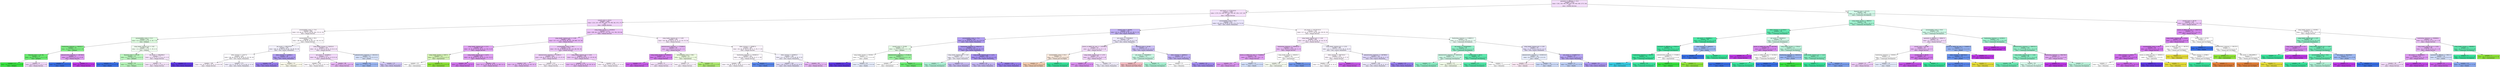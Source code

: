 digraph Tree {
node [shape=box, style="filled", color="black"] ;
0 [label="payments_to_affiliates <= 25.5\nsamples = 4374\nvalue = [181, 326, 295, 233, 419, 230, 444, 638, 1273, 244\n91]\nclass = Human Services", fillcolor="#bd39e52b"] ;
1 [label="net_assets <= 17701152.0\nsamples = 3968\nvalue = [176, 313, 290, 227, 232, 229, 387, 634, 1147, 243\n90]\nclass = Human Services", fillcolor="#bd39e527"] ;
0 -> 1 [labeldistance=2.5, labelangle=45, headlabel="True"] ;
2 [label="overall_score <= 83.51\nsamples = 3044\nvalue = [151, 247, 235, 207, 149, 176, 306, 361, 973, 170\n69]\nclass = Human Services", fillcolor="#bd39e53a"] ;
1 -> 2 ;
3 [label="accountability_score <= 72.0\nsamples = 866\nvalue = [52, 66, 61, 114, 32, 49, 99, 148, 179, 41, 25]\nclass = Human Services", fillcolor="#bd39e50b"] ;
2 -> 3 ;
4 [label="accountability_score <= 51.5\nsamples = 156\nvalue = [3, 6, 16, 55, 2, 4, 15, 11, 34, 7, 3]\nclass = Religion", fillcolor="#39e5412c"] ;
3 -> 4 ;
5 [label="fundraising_expenses <= 564355.5\nsamples = 26\nvalue = [0, 0, 0, 18, 0, 1, 2, 0, 4, 1, 0]\nclass = Religion", fillcolor="#39e541a2"] ;
4 -> 5 ;
6 [label="financial_score <= 91.765\nsamples = 23\nvalue = [0, 0, 0, 18, 0, 1, 1, 0, 2, 1, 0]\nclass = Religion", fillcolor="#39e541c2"] ;
5 -> 6 ;
7 [label="samples = 17\nvalue = [0, 0, 0, 17, 0, 0, 0, 0, 0, 0, 0]\nclass = Religion", fillcolor="#39e541ff"] ;
6 -> 7 ;
8 [label="samples = 6\nvalue = [0, 0, 0, 1, 0, 1, 1, 0, 2, 1, 0]\nclass = Human Services", fillcolor="#bd39e533"] ;
6 -> 8 ;
9 [label="administrative_expenses <= 185749.0\nsamples = 3\nvalue = [0, 0, 0, 0, 0, 0, 1, 0, 2, 0, 0]\nclass = Human Services", fillcolor="#bd39e57f"] ;
5 -> 9 ;
10 [label="samples = 1\nvalue = [0, 0, 0, 0, 0, 0, 1, 0, 0, 0, 0]\nclass = Health", fillcolor="#396fe5ff"] ;
9 -> 10 ;
11 [label="samples = 2\nvalue = [0, 0, 0, 0, 0, 0, 0, 0, 2, 0, 0]\nclass = Human Services", fillcolor="#bd39e5ff"] ;
9 -> 11 ;
12 [label="comp_leader_expense_pct <= 3.62\nsamples = 130\nvalue = [3, 6, 16, 37, 2, 3, 13, 11, 30, 6, 3]\nclass = Religion", fillcolor="#39e54112"] ;
4 -> 12 ;
13 [label="financial_score <= 23.165\nsamples = 53\nvalue = [1, 2, 5, 24, 0, 1, 4, 2, 9, 4, 1]\nclass = Religion", fillcolor="#39e54157"] ;
12 -> 13 ;
14 [label="samples = 3\nvalue = [0, 0, 0, 0, 0, 0, 3, 0, 0, 0, 0]\nclass = Health", fillcolor="#396fe5ff"] ;
13 -> 14 ;
15 [label="samples = 50\nvalue = [1, 2, 5, 24, 0, 1, 1, 2, 9, 4, 1]\nclass = Religion", fillcolor="#39e5415d"] ;
13 -> 15 ;
16 [label="net_assets <= 8931664.0\nsamples = 77\nvalue = [2, 4, 11, 13, 2, 2, 9, 9, 21, 2, 2]\nclass = Human Services", fillcolor="#bd39e520"] ;
12 -> 16 ;
17 [label="samples = 74\nvalue = [2, 4, 11, 13, 2, 2, 9, 6, 21, 2, 2]\nclass = Human Services", fillcolor="#bd39e521"] ;
16 -> 17 ;
18 [label="samples = 3\nvalue = [0, 0, 0, 0, 0, 0, 0, 3, 0, 0, 0]\nclass = Arts, Culture, Humanities", fillcolor="#6139e5ff"] ;
16 -> 18 ;
19 [label="accountability_score <= 92.5\nsamples = 710\nvalue = [49, 60, 45, 59, 30, 45, 84, 137, 145, 34, 22]\nclass = Human Services", fillcolor="#bd39e504"] ;
3 -> 19 ;
20 [label="net_assets <= 9052270.0\nsamples = 507\nvalue = [40, 45, 30, 46, 16, 30, 49, 118, 89, 28, 16]\nclass = Arts, Culture, Humanities", fillcolor="#6139e512"] ;
19 -> 20 ;
21 [label="other_revenue <= 15527.0\nsamples = 458\nvalue = [40, 40, 30, 42, 16, 28, 44, 91, 85, 28, 14]\nclass = Arts, Culture, Humanities", fillcolor="#6139e504"] ;
20 -> 21 ;
22 [label="samples = 186\nvalue = [25, 19, 17, 20, 4, 13, 21, 22, 33, 6, 6]\nclass = Human Services", fillcolor="#bd39e50d"] ;
21 -> 22 ;
23 [label="samples = 272\nvalue = [15, 21, 13, 22, 12, 15, 23, 69, 52, 22, 8]\nclass = Arts, Culture, Humanities", fillcolor="#6139e514"] ;
21 -> 23 ;
24 [label="other_revenue <= 516982.5\nsamples = 49\nvalue = [0, 5, 0, 4, 0, 2, 5, 27, 4, 0, 2]\nclass = Arts, Culture, Humanities", fillcolor="#6139e57f"] ;
20 -> 24 ;
25 [label="samples = 34\nvalue = [0, 0, 0, 2, 0, 1, 3, 23, 3, 0, 2]\nclass = Arts, Culture, Humanities", fillcolor="#6139e5a5"] ;
24 -> 25 ;
26 [label="samples = 15\nvalue = [0, 5, 0, 2, 0, 1, 2, 4, 1, 0, 0]\nclass = Education", fillcolor="#e5dc3917"] ;
24 -> 26 ;
27 [label="comp_leader_income <= 216225.0\nsamples = 203\nvalue = [9, 15, 15, 13, 14, 15, 35, 19, 56, 6, 6]\nclass = Human Services", fillcolor="#bd39e520"] ;
19 -> 27 ;
28 [label="net_assets <= 2479305.5\nsamples = 172\nvalue = [6, 13, 12, 13, 14, 14, 24, 13, 53, 6, 4]\nclass = Human Services", fillcolor="#bd39e532"] ;
27 -> 28 ;
29 [label="samples = 104\nvalue = [2, 5, 10, 7, 12, 9, 21, 8, 23, 3, 4]\nclass = Human Services", fillcolor="#bd39e506"] ;
28 -> 29 ;
30 [label="samples = 68\nvalue = [4, 8, 2, 6, 2, 5, 3, 5, 30, 3, 0]\nclass = Human Services", fillcolor="#bd39e55d"] ;
28 -> 30 ;
31 [label="administrative_expenses <= 1261101.5\nsamples = 31\nvalue = [3, 2, 3, 0, 0, 1, 11, 6, 3, 0, 2]\nclass = Health", fillcolor="#396fe533"] ;
27 -> 31 ;
32 [label="samples = 18\nvalue = [1, 1, 1, 0, 0, 1, 10, 1, 2, 0, 1]\nclass = Health", fillcolor="#396fe580"] ;
31 -> 32 ;
33 [label="samples = 13\nvalue = [2, 1, 2, 0, 0, 0, 1, 5, 1, 0, 1]\nclass = Arts, Culture, Humanities", fillcolor="#6139e546"] ;
31 -> 33 ;
34 [label="comp_leader_income <= 161959.0\nsamples = 2178\nvalue = [99, 181, 174, 93, 117, 127, 207, 213, 794, 129, 44]\nclass = Human Services", fillcolor="#bd39e54b"] ;
2 -> 34 ;
35 [label="comp_leader_expense_pct <= 2.185\nsamples = 1624\nvalue = [57, 113, 121, 75, 92, 96, 132, 139, 669, 110, 20]\nclass = Human Services", fillcolor="#bd39e55b"] ;
34 -> 35 ;
36 [label="comp_leader_expense_pct <= 0.13\nsamples = 427\nvalue = [6, 28, 43, 27, 23, 16, 25, 15, 224, 14, 6]\nclass = Human Services", fillcolor="#bd39e578"] ;
35 -> 36 ;
37 [label="comp_leader_income <= 8187.5\nsamples = 14\nvalue = [0, 0, 7, 2, 1, 0, 0, 0, 3, 0, 1]\nclass = International", fillcolor="#8fe5395d"] ;
36 -> 37 ;
38 [label="samples = 10\nvalue = [0, 0, 3, 2, 1, 0, 0, 0, 3, 0, 1]\nclass = International", fillcolor="#8fe53900"] ;
37 -> 38 ;
39 [label="samples = 4\nvalue = [0, 0, 4, 0, 0, 0, 0, 0, 0, 0, 0]\nclass = International", fillcolor="#8fe539ff"] ;
37 -> 39 ;
40 [label="comp_leader_expense_pct <= 0.675\nsamples = 413\nvalue = [6, 28, 36, 25, 22, 16, 25, 15, 221, 14, 5]\nclass = Human Services", fillcolor="#bd39e57d"] ;
36 -> 40 ;
41 [label="samples = 84\nvalue = [0, 1, 8, 9, 2, 0, 1, 1, 61, 0, 1]\nclass = Human Services", fillcolor="#bd39e5b1"] ;
40 -> 41 ;
42 [label="samples = 329\nvalue = [6, 27, 28, 16, 20, 16, 24, 14, 160, 14, 4]\nclass = Human Services", fillcolor="#bd39e570"] ;
40 -> 42 ;
43 [label="accountability_score <= 89.5\nsamples = 1197\nvalue = [51, 85, 78, 48, 69, 80, 107, 124, 445, 96, 14]\nclass = Human Services", fillcolor="#bd39e54c"] ;
35 -> 43 ;
44 [label="administrative_expenses <= 212951.5\nsamples = 459\nvalue = [26, 38, 15, 16, 21, 20, 24, 87, 175, 31, 6]\nclass = Human Services", fillcolor="#bd39e53c"] ;
43 -> 44 ;
45 [label="samples = 247\nvalue = [18, 18, 7, 12, 16, 10, 20, 23, 103, 18, 2]\nclass = Human Services", fillcolor="#bd39e55b"] ;
44 -> 45 ;
46 [label="samples = 212\nvalue = [8, 20, 8, 4, 5, 10, 4, 64, 72, 13, 4]\nclass = Human Services", fillcolor="#bd39e50e"] ;
44 -> 46 ;
47 [label="comp_leader_expense_pct <= 6.05\nsamples = 738\nvalue = [25, 47, 63, 32, 48, 60, 83, 37, 270, 65, 8]\nclass = Human Services", fillcolor="#bd39e549"] ;
43 -> 47 ;
48 [label="samples = 579\nvalue = [16, 37, 50, 27, 40, 41, 53, 28, 233, 50, 4]\nclass = Human Services", fillcolor="#bd39e557"] ;
47 -> 48 ;
49 [label="samples = 159\nvalue = [9, 10, 13, 5, 8, 19, 30, 9, 37, 15, 4]\nclass = Human Services", fillcolor="#bd39e50e"] ;
47 -> 49 ;
50 [label="comp_leader_expense_pct <= 1.455\nsamples = 554\nvalue = [42, 68, 53, 18, 25, 31, 75, 74, 125, 19, 24]\nclass = Human Services", fillcolor="#bd39e51b"] ;
34 -> 50 ;
51 [label="administrative_expenses <= 1732900.0\nsamples = 69\nvalue = [1, 4, 12, 4, 3, 3, 3, 3, 32, 2, 2]\nclass = Human Services", fillcolor="#bd39e559"] ;
50 -> 51 ;
52 [label="comp_leader_income <= 224918.5\nsamples = 36\nvalue = [0, 1, 1, 0, 1, 3, 1, 1, 25, 1, 2]\nclass = Human Services", fillcolor="#bd39e5aa"] ;
51 -> 52 ;
53 [label="samples = 27\nvalue = [0, 1, 0, 0, 1, 1, 1, 1, 22, 0, 0]\nclass = Human Services", fillcolor="#bd39e5ce"] ;
52 -> 53 ;
54 [label="samples = 9\nvalue = [0, 0, 1, 0, 0, 2, 0, 0, 3, 1, 2]\nclass = Human Services", fillcolor="#bd39e524"] ;
52 -> 54 ;
55 [label="accountability_score <= 98.5\nsamples = 33\nvalue = [1, 3, 11, 4, 2, 0, 2, 2, 7, 1, 0]\nclass = International", fillcolor="#8fe53927"] ;
51 -> 55 ;
56 [label="samples = 21\nvalue = [1, 3, 2, 4, 1, 0, 2, 2, 5, 1, 0]\nclass = Human Services", fillcolor="#bd39e50f"] ;
55 -> 56 ;
57 [label="samples = 12\nvalue = [0, 0, 9, 0, 1, 0, 0, 0, 2, 0, 0]\nclass = International", fillcolor="#8fe539b2"] ;
55 -> 57 ;
58 [label="other_revenue <= 183997.0\nsamples = 485\nvalue = [41, 64, 41, 14, 22, 28, 72, 71, 93, 17, 22]\nclass = Human Services", fillcolor="#bd39e50d"] ;
50 -> 58 ;
59 [label="fundraising_expenses <= 1824822.0\nsamples = 305\nvalue = [30, 49, 31, 8, 15, 20, 49, 25, 57, 5, 16]\nclass = Human Services", fillcolor="#bd39e508"] ;
58 -> 59 ;
60 [label="samples = 298\nvalue = [30, 49, 31, 8, 15, 19, 43, 25, 57, 5, 16]\nclass = Human Services", fillcolor="#bd39e508"] ;
59 -> 60 ;
61 [label="samples = 7\nvalue = [0, 0, 0, 0, 0, 1, 6, 0, 0, 0, 0]\nclass = Health", fillcolor="#396fe5d4"] ;
59 -> 61 ;
62 [label="other_revenue <= 870932.0\nsamples = 180\nvalue = [11, 15, 10, 6, 7, 8, 23, 46, 36, 12, 6]\nclass = Arts, Culture, Humanities", fillcolor="#6139e512"] ;
58 -> 62 ;
63 [label="samples = 144\nvalue = [10, 13, 8, 5, 7, 6, 20, 40, 19, 10, 6]\nclass = Arts, Culture, Humanities", fillcolor="#6139e529"] ;
62 -> 63 ;
64 [label="samples = 36\nvalue = [1, 2, 2, 1, 0, 2, 3, 6, 17, 2, 0]\nclass = Human Services", fillcolor="#bd39e55e"] ;
62 -> 64 ;
65 [label="accountability_score <= 92.5\nsamples = 924\nvalue = [25, 66, 55, 20, 83, 53, 81, 273, 174, 73, 21]\nclass = Arts, Culture, Humanities", fillcolor="#6139e522"] ;
1 -> 65 ;
66 [label="overall_score <= 89.985\nsamples = 359\nvalue = [8, 31, 13, 9, 26, 19, 16, 167, 48, 11, 11]\nclass = Arts, Culture, Humanities", fillcolor="#6139e562"] ;
65 -> 66 ;
67 [label="accountability_score <= 75.5\nsamples = 243\nvalue = [2, 23, 10, 8, 16, 9, 11, 132, 23, 6, 3]\nclass = Arts, Culture, Humanities", fillcolor="#6139e57e"] ;
66 -> 67 ;
68 [label="overall_score <= 78.305\nsamples = 19\nvalue = [1, 3, 3, 5, 0, 0, 3, 3, 0, 1, 0]\nclass = Religion", fillcolor="#39e54120"] ;
67 -> 68 ;
69 [label="comp_leader_income <= 93160.0\nsamples = 12\nvalue = [1, 2, 2, 1, 0, 0, 3, 3, 0, 0, 0]\nclass = Health", fillcolor="#396fe500"] ;
68 -> 69 ;
70 [label="samples = 2\nvalue = [0, 0, 0, 0, 0, 0, 0, 2, 0, 0, 0]\nclass = Arts, Culture, Humanities", fillcolor="#6139e5ff"] ;
69 -> 70 ;
71 [label="samples = 10\nvalue = [1, 2, 2, 1, 0, 0, 3, 1, 0, 0, 0]\nclass = Health", fillcolor="#396fe520"] ;
69 -> 71 ;
72 [label="administrative_expenses <= 371361.0\nsamples = 7\nvalue = [0, 1, 1, 4, 0, 0, 0, 0, 0, 1, 0]\nclass = Religion", fillcolor="#39e5417f"] ;
68 -> 72 ;
73 [label="samples = 2\nvalue = [0, 0, 1, 0, 0, 0, 0, 0, 0, 1, 0]\nclass = International", fillcolor="#8fe53900"] ;
72 -> 73 ;
74 [label="samples = 5\nvalue = [0, 1, 0, 4, 0, 0, 0, 0, 0, 0, 0]\nclass = Religion", fillcolor="#39e541bf"] ;
72 -> 74 ;
75 [label="fundraising_expenses <= 166415.0\nsamples = 224\nvalue = [1, 20, 7, 3, 16, 9, 8, 129, 23, 5, 3]\nclass = Arts, Culture, Humanities", fillcolor="#6139e586"] ;
67 -> 75 ;
76 [label="comp_leader_expense_pct <= 3.54\nsamples = 19\nvalue = [0, 2, 0, 0, 5, 4, 0, 6, 2, 0, 0]\nclass = Arts, Culture, Humanities", fillcolor="#6139e512"] ;
75 -> 76 ;
77 [label="samples = 7\nvalue = [0, 0, 0, 0, 4, 1, 0, 0, 2, 0, 0]\nclass = Community Development", fillcolor="#39e59d66"] ;
76 -> 77 ;
78 [label="samples = 12\nvalue = [0, 2, 0, 0, 1, 3, 0, 6, 0, 0, 0]\nclass = Arts, Culture, Humanities", fillcolor="#6139e555"] ;
76 -> 78 ;
79 [label="comp_leader_expense_pct <= 1.475\nsamples = 205\nvalue = [1, 18, 7, 3, 11, 5, 8, 123, 21, 5, 3]\nclass = Arts, Culture, Humanities", fillcolor="#6139e58d"] ;
75 -> 79 ;
80 [label="samples = 62\nvalue = [0, 6, 3, 3, 6, 0, 4, 28, 10, 1, 1]\nclass = Arts, Culture, Humanities", fillcolor="#6139e558"] ;
79 -> 80 ;
81 [label="samples = 143\nvalue = [1, 12, 4, 0, 5, 5, 4, 95, 11, 4, 2]\nclass = Arts, Culture, Humanities", fillcolor="#6139e5a2"] ;
79 -> 81 ;
82 [label="net_assets <= 37432464.0\nsamples = 116\nvalue = [6, 8, 3, 1, 10, 10, 5, 35, 25, 5, 8]\nclass = Arts, Culture, Humanities", fillcolor="#6139e51c"] ;
66 -> 82 ;
83 [label="excess_or_deficit_for_year <= -1187995.0\nsamples = 61\nvalue = [5, 3, 1, 0, 4, 4, 3, 13, 22, 2, 4]\nclass = Human Services", fillcolor="#bd39e530"] ;
82 -> 83 ;
84 [label="accountability_score <= 91.0\nsamples = 8\nvalue = [3, 1, 1, 0, 2, 0, 1, 0, 0, 0, 0]\nclass = Human and Civil Rights", fillcolor="#e581392a"] ;
83 -> 84 ;
85 [label="samples = 6\nvalue = [3, 1, 1, 0, 0, 0, 1, 0, 0, 0, 0]\nclass = Human and Civil Rights", fillcolor="#e5813966"] ;
84 -> 85 ;
86 [label="samples = 2\nvalue = [0, 0, 0, 0, 2, 0, 0, 0, 0, 0, 0]\nclass = Community Development", fillcolor="#39e59dff"] ;
84 -> 86 ;
87 [label="comp_leader_expense_pct <= 1.375\nsamples = 53\nvalue = [2, 2, 0, 0, 2, 4, 2, 13, 22, 2, 4]\nclass = Human Services", fillcolor="#bd39e539"] ;
83 -> 87 ;
88 [label="samples = 18\nvalue = [1, 1, 0, 0, 2, 0, 1, 0, 11, 0, 2]\nclass = Human Services", fillcolor="#bd39e58f"] ;
87 -> 88 ;
89 [label="samples = 35\nvalue = [1, 1, 0, 0, 0, 4, 1, 13, 11, 2, 2]\nclass = Arts, Culture, Humanities", fillcolor="#6139e515"] ;
87 -> 89 ;
90 [label="financial_score <= 91.94\nsamples = 55\nvalue = [1, 5, 2, 1, 6, 6, 2, 22, 3, 3, 4]\nclass = Arts, Culture, Humanities", fillcolor="#6139e553"] ;
82 -> 90 ;
91 [label="net_assets <= 78284800.0\nsamples = 13\nvalue = [0, 0, 0, 0, 5, 1, 0, 2, 1, 2, 2]\nclass = Community Development", fillcolor="#39e59d46"] ;
90 -> 91 ;
92 [label="samples = 4\nvalue = [0, 0, 0, 0, 0, 0, 0, 1, 1, 0, 2]\nclass = Research and Public Policy", fillcolor="#e5395055"] ;
91 -> 92 ;
93 [label="samples = 9\nvalue = [0, 0, 0, 0, 5, 1, 0, 1, 0, 2, 0]\nclass = Community Development", fillcolor="#39e59d6d"] ;
91 -> 93 ;
94 [label="other_revenue <= 586804.0\nsamples = 42\nvalue = [1, 5, 2, 1, 1, 5, 2, 20, 2, 1, 2]\nclass = Arts, Culture, Humanities", fillcolor="#6139e567"] ;
90 -> 94 ;
95 [label="samples = 11\nvalue = [0, 2, 1, 0, 1, 2, 2, 1, 0, 0, 2]\nclass = Education", fillcolor="#e5dc3900"] ;
94 -> 95 ;
96 [label="samples = 31\nvalue = [1, 3, 1, 1, 0, 3, 0, 19, 2, 1, 0]\nclass = Arts, Culture, Humanities", fillcolor="#6139e592"] ;
94 -> 96 ;
97 [label="net_assets <= 101787152.0\nsamples = 565\nvalue = [17, 35, 42, 11, 57, 34, 65, 106, 126, 62, 10]\nclass = Human Services", fillcolor="#bd39e50b"] ;
65 -> 97 ;
98 [label="comp_leader_expense_pct <= 1.145\nsamples = 434\nvalue = [16, 29, 31, 11, 18, 25, 49, 78, 114, 55, 8]\nclass = Human Services", fillcolor="#bd39e51a"] ;
97 -> 98 ;
99 [label="fundraising_expenses <= 3363013.0\nsamples = 150\nvalue = [4, 8, 18, 8, 6, 4, 18, 9, 62, 11, 2]\nclass = Human Services", fillcolor="#bd39e555"] ;
98 -> 99 ;
100 [label="excess_or_deficit_for_year <= 7144696.5\nsamples = 106\nvalue = [2, 4, 9, 3, 6, 1, 9, 7, 56, 7, 2]\nclass = Human Services", fillcolor="#bd39e57c"] ;
99 -> 100 ;
101 [label="samples = 95\nvalue = [2, 2, 9, 2, 5, 0, 5, 7, 54, 7, 2]\nclass = Human Services", fillcolor="#bd39e585"] ;
100 -> 101 ;
102 [label="samples = 11\nvalue = [0, 2, 0, 1, 1, 1, 4, 0, 2, 0, 0]\nclass = Health", fillcolor="#396fe539"] ;
100 -> 102 ;
103 [label="comp_leader_income <= 464435.5\nsamples = 44\nvalue = [2, 4, 9, 5, 0, 3, 9, 2, 6, 4, 0]\nclass = International", fillcolor="#8fe53900"] ;
99 -> 103 ;
104 [label="samples = 36\nvalue = [2, 3, 8, 5, 0, 3, 3, 2, 6, 4, 0]\nclass = International", fillcolor="#8fe53911"] ;
103 -> 104 ;
105 [label="samples = 8\nvalue = [0, 1, 1, 0, 0, 0, 6, 0, 0, 0, 0]\nclass = Health", fillcolor="#396fe5b6"] ;
103 -> 105 ;
106 [label="comp_leader_expense_pct <= 2.225\nsamples = 284\nvalue = [12, 21, 13, 3, 12, 21, 31, 69, 52, 44, 6]\nclass = Arts, Culture, Humanities", fillcolor="#6139e513"] ;
98 -> 106 ;
107 [label="other_revenue <= 3947242.0\nsamples = 123\nvalue = [5, 5, 7, 2, 8, 6, 9, 20, 31, 27, 3]\nclass = Human Services", fillcolor="#bd39e50b"] ;
106 -> 107 ;
108 [label="samples = 116\nvalue = [5, 5, 7, 2, 8, 6, 9, 20, 25, 26, 3]\nclass = Animals", fillcolor="#e539ae03"] ;
107 -> 108 ;
109 [label="samples = 7\nvalue = [0, 0, 0, 0, 0, 0, 0, 0, 6, 1, 0]\nclass = Human Services", fillcolor="#bd39e5d4"] ;
107 -> 109 ;
110 [label="administrative_expenses <= 1467960.0\nsamples = 161\nvalue = [7, 16, 6, 1, 4, 15, 22, 49, 21, 17, 3]\nclass = Arts, Culture, Humanities", fillcolor="#6139e532"] ;
106 -> 110 ;
111 [label="samples = 139\nvalue = [7, 16, 4, 1, 4, 14, 20, 34, 21, 16, 2]\nclass = Arts, Culture, Humanities", fillcolor="#6139e51c"] ;
110 -> 111 ;
112 [label="samples = 22\nvalue = [0, 0, 2, 0, 0, 1, 2, 15, 0, 1, 1]\nclass = Arts, Culture, Humanities", fillcolor="#6139e5a6"] ;
110 -> 112 ;
113 [label="fundraising_expenses <= 2148622.5\nsamples = 131\nvalue = [1, 6, 11, 0, 39, 9, 16, 28, 12, 7, 2]\nclass = Community Development", fillcolor="#39e59d1b"] ;
97 -> 113 ;
114 [label="net_assets <= 232443328.0\nsamples = 58\nvalue = [0, 2, 4, 0, 35, 3, 2, 5, 5, 1, 1]\nclass = Community Development", fillcolor="#39e59d90"] ;
113 -> 114 ;
115 [label="administrative_expenses <= 2563316.0\nsamples = 29\nvalue = [0, 1, 4, 0, 11, 2, 2, 5, 3, 1, 0]\nclass = Community Development", fillcolor="#39e59d40"] ;
114 -> 115 ;
116 [label="samples = 17\nvalue = [0, 1, 0, 0, 11, 0, 2, 3, 0, 0, 0]\nclass = Community Development", fillcolor="#39e59d92"] ;
115 -> 116 ;
117 [label="samples = 12\nvalue = [0, 0, 4, 0, 0, 2, 0, 2, 3, 1, 0]\nclass = International", fillcolor="#8fe5391c"] ;
115 -> 117 ;
118 [label="overall_score <= 98.21\nsamples = 29\nvalue = [0, 1, 0, 0, 24, 1, 0, 0, 2, 0, 1]\nclass = Community Development", fillcolor="#39e59dd0"] ;
114 -> 118 ;
119 [label="samples = 27\nvalue = [0, 0, 0, 0, 24, 0, 0, 0, 2, 0, 1]\nclass = Community Development", fillcolor="#39e59de0"] ;
118 -> 119 ;
120 [label="samples = 2\nvalue = [0, 1, 0, 0, 0, 1, 0, 0, 0, 0, 0]\nclass = Education", fillcolor="#e5dc3900"] ;
118 -> 120 ;
121 [label="comp_leader_expense_pct <= 0.39\nsamples = 73\nvalue = [1, 4, 7, 0, 4, 6, 14, 23, 7, 6, 1]\nclass = Arts, Culture, Humanities", fillcolor="#6139e527"] ;
113 -> 121 ;
122 [label="administrative_expenses <= 15328214.0\nsamples = 38\nvalue = [0, 0, 6, 0, 1, 4, 10, 5, 6, 6, 0]\nclass = Health", fillcolor="#396fe520"] ;
121 -> 122 ;
123 [label="samples = 13\nvalue = [0, 0, 3, 0, 0, 3, 0, 0, 3, 4, 0]\nclass = Animals", fillcolor="#e539ae1a"] ;
122 -> 123 ;
124 [label="samples = 25\nvalue = [0, 0, 3, 0, 1, 1, 10, 5, 3, 2, 0]\nclass = Health", fillcolor="#396fe540"] ;
122 -> 124 ;
125 [label="net_assets <= 131696272.0\nsamples = 35\nvalue = [1, 4, 1, 0, 3, 2, 4, 18, 1, 0, 1]\nclass = Arts, Culture, Humanities", fillcolor="#6139e573"] ;
121 -> 125 ;
126 [label="samples = 4\nvalue = [0, 0, 0, 0, 1, 0, 2, 0, 1, 0, 0]\nclass = Health", fillcolor="#396fe555"] ;
125 -> 126 ;
127 [label="samples = 31\nvalue = [1, 4, 1, 0, 2, 2, 2, 18, 0, 0, 1]\nclass = Arts, Culture, Humanities", fillcolor="#6139e584"] ;
125 -> 127 ;
128 [label="financial_score <= 87.575\nsamples = 406\nvalue = [5, 13, 5, 6, 187, 1, 57, 4, 126, 1, 1]\nclass = Community Development", fillcolor="#39e59d38"] ;
0 -> 128 [labeldistance=2.5, labelangle=-45, headlabel="False"] ;
129 [label="comp_leader_income <= 98820.0\nsamples = 248\nvalue = [3, 5, 2, 5, 143, 1, 35, 3, 50, 0, 1]\nclass = Community Development", fillcolor="#39e59d78"] ;
128 -> 129 ;
130 [label="other_revenue <= 211304.0\nsamples = 88\nvalue = [0, 0, 1, 2, 71, 1, 8, 0, 5, 0, 0]\nclass = Community Development", fillcolor="#39e59dc9"] ;
129 -> 130 ;
131 [label="net_assets <= 6448995.5\nsamples = 68\nvalue = [0, 0, 1, 1, 62, 1, 2, 0, 1, 0, 0]\nclass = Community Development", fillcolor="#39e59de8"] ;
130 -> 131 ;
132 [label="payments_to_affiliates <= 276232.5\nsamples = 65\nvalue = [0, 0, 1, 1, 61, 1, 0, 0, 1, 0, 0]\nclass = Community Development", fillcolor="#39e59def"] ;
131 -> 132 ;
133 [label="fundraising_expenses <= 29019.0\nsamples = 63\nvalue = [0, 0, 0, 0, 61, 1, 0, 0, 1, 0, 0]\nclass = Community Development", fillcolor="#39e59df7"] ;
132 -> 133 ;
134 [label="samples = 1\nvalue = [0, 0, 0, 0, 0, 1, 0, 0, 0, 0, 0]\nclass = Environment", fillcolor="#39cee5ff"] ;
133 -> 134 ;
135 [label="samples = 62\nvalue = [0, 0, 0, 0, 61, 0, 0, 0, 1, 0, 0]\nclass = Community Development", fillcolor="#39e59dfb"] ;
133 -> 135 ;
136 [label="administrative_expenses <= 574368.5\nsamples = 2\nvalue = [0, 0, 1, 1, 0, 0, 0, 0, 0, 0, 0]\nclass = International", fillcolor="#8fe53900"] ;
132 -> 136 ;
137 [label="samples = 1\nvalue = [0, 0, 0, 1, 0, 0, 0, 0, 0, 0, 0]\nclass = Religion", fillcolor="#39e541ff"] ;
136 -> 137 ;
138 [label="samples = 1\nvalue = [0, 0, 1, 0, 0, 0, 0, 0, 0, 0, 0]\nclass = International", fillcolor="#8fe539ff"] ;
136 -> 138 ;
139 [label="other_revenue <= 166420.0\nsamples = 3\nvalue = [0, 0, 0, 0, 1, 0, 2, 0, 0, 0, 0]\nclass = Health", fillcolor="#396fe57f"] ;
131 -> 139 ;
140 [label="samples = 2\nvalue = [0, 0, 0, 0, 0, 0, 2, 0, 0, 0, 0]\nclass = Health", fillcolor="#396fe5ff"] ;
139 -> 140 ;
141 [label="samples = 1\nvalue = [0, 0, 0, 0, 1, 0, 0, 0, 0, 0, 0]\nclass = Community Development", fillcolor="#39e59dff"] ;
139 -> 141 ;
142 [label="net_assets <= 3635853.0\nsamples = 20\nvalue = [0, 0, 0, 1, 9, 0, 6, 0, 4, 0, 0]\nclass = Community Development", fillcolor="#39e59d37"] ;
130 -> 142 ;
143 [label="excess_or_deficit_for_year <= 345759.5\nsamples = 6\nvalue = [0, 0, 0, 0, 1, 0, 1, 0, 4, 0, 0]\nclass = Human Services", fillcolor="#bd39e599"] ;
142 -> 143 ;
144 [label="samples = 4\nvalue = [0, 0, 0, 0, 0, 0, 0, 0, 4, 0, 0]\nclass = Human Services", fillcolor="#bd39e5ff"] ;
143 -> 144 ;
145 [label="excess_or_deficit_for_year <= 541384.0\nsamples = 2\nvalue = [0, 0, 0, 0, 1, 0, 1, 0, 0, 0, 0]\nclass = Community Development", fillcolor="#39e59d00"] ;
143 -> 145 ;
146 [label="samples = 1\nvalue = [0, 0, 0, 0, 0, 0, 1, 0, 0, 0, 0]\nclass = Health", fillcolor="#396fe5ff"] ;
145 -> 146 ;
147 [label="samples = 1\nvalue = [0, 0, 0, 0, 1, 0, 0, 0, 0, 0, 0]\nclass = Community Development", fillcolor="#39e59dff"] ;
145 -> 147 ;
148 [label="comp_leader_income <= 57654.0\nsamples = 14\nvalue = [0, 0, 0, 1, 8, 0, 5, 0, 0, 0, 0]\nclass = Community Development", fillcolor="#39e59d55"] ;
142 -> 148 ;
149 [label="fundraising_expenses <= 3383533.5\nsamples = 3\nvalue = [0, 0, 0, 1, 0, 0, 2, 0, 0, 0, 0]\nclass = Health", fillcolor="#396fe57f"] ;
148 -> 149 ;
150 [label="samples = 2\nvalue = [0, 0, 0, 0, 0, 0, 2, 0, 0, 0, 0]\nclass = Health", fillcolor="#396fe5ff"] ;
149 -> 150 ;
151 [label="samples = 1\nvalue = [0, 0, 0, 1, 0, 0, 0, 0, 0, 0, 0]\nclass = Religion", fillcolor="#39e541ff"] ;
149 -> 151 ;
152 [label="comp_leader_expense_pct <= 3.415\nsamples = 11\nvalue = [0, 0, 0, 0, 8, 0, 3, 0, 0, 0, 0]\nclass = Community Development", fillcolor="#39e59d9f"] ;
148 -> 152 ;
153 [label="samples = 7\nvalue = [0, 0, 0, 0, 7, 0, 0, 0, 0, 0, 0]\nclass = Community Development", fillcolor="#39e59dff"] ;
152 -> 153 ;
154 [label="samples = 4\nvalue = [0, 0, 0, 0, 1, 0, 3, 0, 0, 0, 0]\nclass = Health", fillcolor="#396fe5aa"] ;
152 -> 154 ;
155 [label="accountability_score <= 95.0\nsamples = 160\nvalue = [3, 5, 1, 3, 72, 0, 27, 3, 45, 0, 1]\nclass = Community Development", fillcolor="#39e59d3c"] ;
129 -> 155 ;
156 [label="payments_to_affiliates <= 168447.0\nsamples = 53\nvalue = [2, 3, 0, 1, 8, 0, 15, 1, 22, 0, 1]\nclass = Human Services", fillcolor="#bd39e52f"] ;
155 -> 156 ;
157 [label="overall_score <= 82.985\nsamples = 36\nvalue = [2, 2, 0, 0, 8, 0, 4, 1, 18, 0, 1]\nclass = Human Services", fillcolor="#bd39e55b"] ;
156 -> 157 ;
158 [label="fundraising_expenses <= 256560.5\nsamples = 16\nvalue = [2, 2, 0, 0, 4, 0, 4, 0, 3, 0, 1]\nclass = Community Development", fillcolor="#39e59d00"] ;
157 -> 158 ;
159 [label="samples = 6\nvalue = [2, 0, 0, 0, 1, 0, 0, 0, 3, 0, 0]\nclass = Human Services", fillcolor="#bd39e540"] ;
158 -> 159 ;
160 [label="samples = 10\nvalue = [0, 2, 0, 0, 3, 0, 4, 0, 0, 0, 1]\nclass = Health", fillcolor="#396fe524"] ;
158 -> 160 ;
161 [label="overall_score <= 88.35\nsamples = 20\nvalue = [0, 0, 0, 0, 4, 0, 0, 1, 15, 0, 0]\nclass = Human Services", fillcolor="#bd39e5af"] ;
157 -> 161 ;
162 [label="samples = 17\nvalue = [0, 0, 0, 0, 1, 0, 0, 1, 15, 0, 0]\nclass = Human Services", fillcolor="#bd39e5df"] ;
161 -> 162 ;
163 [label="samples = 3\nvalue = [0, 0, 0, 0, 3, 0, 0, 0, 0, 0, 0]\nclass = Community Development", fillcolor="#39e59dff"] ;
161 -> 163 ;
164 [label="excess_or_deficit_for_year <= 2546601.0\nsamples = 17\nvalue = [0, 1, 0, 1, 0, 0, 11, 0, 4, 0, 0]\nclass = Health", fillcolor="#396fe589"] ;
156 -> 164 ;
165 [label="other_revenue <= 9997920.0\nsamples = 14\nvalue = [0, 1, 0, 1, 0, 0, 11, 0, 1, 0, 0]\nclass = Health", fillcolor="#396fe5c4"] ;
164 -> 165 ;
166 [label="samples = 13\nvalue = [0, 0, 0, 1, 0, 0, 11, 0, 1, 0, 0]\nclass = Health", fillcolor="#396fe5d4"] ;
165 -> 166 ;
167 [label="samples = 1\nvalue = [0, 1, 0, 0, 0, 0, 0, 0, 0, 0, 0]\nclass = Education", fillcolor="#e5dc39ff"] ;
165 -> 167 ;
168 [label="samples = 3\nvalue = [0, 0, 0, 0, 0, 0, 0, 0, 3, 0, 0]\nclass = Human Services", fillcolor="#bd39e5ff"] ;
164 -> 168 ;
169 [label="fundraising_expenses <= 142565.5\nsamples = 107\nvalue = [1, 2, 1, 2, 64, 0, 12, 2, 23, 0, 0]\nclass = Community Development", fillcolor="#39e59d7c"] ;
155 -> 169 ;
170 [label="samples = 4\nvalue = [0, 0, 0, 0, 0, 0, 0, 0, 4, 0, 0]\nclass = Human Services", fillcolor="#bd39e5ff"] ;
169 -> 170 ;
171 [label="administrative_expenses <= 3908742.5\nsamples = 103\nvalue = [1, 2, 1, 2, 64, 0, 12, 2, 19, 0, 0]\nclass = Community Development", fillcolor="#39e59d89"] ;
169 -> 171 ;
172 [label="comp_leader_expense_pct <= 2.645\nsamples = 94\nvalue = [1, 2, 0, 2, 62, 0, 11, 2, 14, 0, 0]\nclass = Community Development", fillcolor="#39e59d99"] ;
171 -> 172 ;
173 [label="samples = 66\nvalue = [1, 0, 0, 1, 51, 0, 4, 1, 8, 0, 0]\nclass = Community Development", fillcolor="#39e59dbd"] ;
172 -> 173 ;
174 [label="samples = 28\nvalue = [0, 2, 0, 1, 11, 0, 7, 1, 6, 0, 0]\nclass = Community Development", fillcolor="#39e59d31"] ;
172 -> 174 ;
175 [label="fundraising_expenses <= 2864706.0\nsamples = 9\nvalue = [0, 0, 1, 0, 2, 0, 1, 0, 5, 0, 0]\nclass = Human Services", fillcolor="#bd39e56d"] ;
171 -> 175 ;
176 [label="samples = 5\nvalue = [0, 0, 0, 0, 0, 0, 0, 0, 5, 0, 0]\nclass = Human Services", fillcolor="#bd39e5ff"] ;
175 -> 176 ;
177 [label="samples = 4\nvalue = [0, 0, 1, 0, 2, 0, 1, 0, 0, 0, 0]\nclass = Community Development", fillcolor="#39e59d55"] ;
175 -> 177 ;
178 [label="overall_score <= 90.78\nsamples = 158\nvalue = [2, 8, 3, 1, 44, 0, 22, 1, 76, 1, 0]\nclass = Human Services", fillcolor="#bd39e548"] ;
128 -> 178 ;
179 [label="excess_or_deficit_for_year <= 5866705.5\nsamples = 55\nvalue = [2, 5, 1, 1, 4, 0, 6, 1, 35, 0, 0]\nclass = Human Services", fillcolor="#bd39e597"] ;
178 -> 179 ;
180 [label="comp_leader_expense_pct <= 9.015\nsamples = 51\nvalue = [1, 4, 0, 1, 4, 0, 5, 1, 35, 0, 0]\nclass = Human Services", fillcolor="#bd39e5a6"] ;
179 -> 180 ;
181 [label="accountability_score <= 92.5\nsamples = 48\nvalue = [0, 3, 0, 1, 3, 0, 5, 1, 35, 0, 0]\nclass = Human Services", fillcolor="#bd39e5b2"] ;
180 -> 181 ;
182 [label="other_revenue <= 2449.0\nsamples = 46\nvalue = [0, 2, 0, 1, 3, 0, 5, 0, 35, 0, 0]\nclass = Human Services", fillcolor="#bd39e5bb"] ;
181 -> 182 ;
183 [label="samples = 2\nvalue = [0, 1, 0, 0, 0, 0, 1, 0, 0, 0, 0]\nclass = Education", fillcolor="#e5dc3900"] ;
182 -> 183 ;
184 [label="samples = 44\nvalue = [0, 1, 0, 1, 3, 0, 4, 0, 35, 0, 0]\nclass = Human Services", fillcolor="#bd39e5c6"] ;
182 -> 184 ;
185 [label="excess_or_deficit_for_year <= 1903922.5\nsamples = 2\nvalue = [0, 1, 0, 0, 0, 0, 0, 1, 0, 0, 0]\nclass = Education", fillcolor="#e5dc3900"] ;
181 -> 185 ;
186 [label="samples = 1\nvalue = [0, 0, 0, 0, 0, 0, 0, 1, 0, 0, 0]\nclass = Arts, Culture, Humanities", fillcolor="#6139e5ff"] ;
185 -> 186 ;
187 [label="samples = 1\nvalue = [0, 1, 0, 0, 0, 0, 0, 0, 0, 0, 0]\nclass = Education", fillcolor="#e5dc39ff"] ;
185 -> 187 ;
188 [label="excess_or_deficit_for_year <= -68139.0\nsamples = 3\nvalue = [1, 1, 0, 0, 1, 0, 0, 0, 0, 0, 0]\nclass = Human and Civil Rights", fillcolor="#e5813900"] ;
180 -> 188 ;
189 [label="samples = 1\nvalue = [0, 1, 0, 0, 0, 0, 0, 0, 0, 0, 0]\nclass = Education", fillcolor="#e5dc39ff"] ;
188 -> 189 ;
190 [label="other_revenue <= 67898.5\nsamples = 2\nvalue = [1, 0, 0, 0, 1, 0, 0, 0, 0, 0, 0]\nclass = Human and Civil Rights", fillcolor="#e5813900"] ;
188 -> 190 ;
191 [label="samples = 1\nvalue = [0, 0, 0, 0, 1, 0, 0, 0, 0, 0, 0]\nclass = Community Development", fillcolor="#39e59dff"] ;
190 -> 191 ;
192 [label="samples = 1\nvalue = [1, 0, 0, 0, 0, 0, 0, 0, 0, 0, 0]\nclass = Human and Civil Rights", fillcolor="#e58139ff"] ;
190 -> 192 ;
193 [label="overall_score <= 87.92\nsamples = 4\nvalue = [1, 1, 1, 0, 0, 0, 1, 0, 0, 0, 0]\nclass = Human and Civil Rights", fillcolor="#e5813900"] ;
179 -> 193 ;
194 [label="samples = 1\nvalue = [0, 0, 0, 0, 0, 0, 1, 0, 0, 0, 0]\nclass = Health", fillcolor="#396fe5ff"] ;
193 -> 194 ;
195 [label="administrative_expenses <= 585135.5\nsamples = 3\nvalue = [1, 1, 1, 0, 0, 0, 0, 0, 0, 0, 0]\nclass = Human and Civil Rights", fillcolor="#e5813900"] ;
193 -> 195 ;
196 [label="samples = 1\nvalue = [0, 0, 1, 0, 0, 0, 0, 0, 0, 0, 0]\nclass = International", fillcolor="#8fe539ff"] ;
195 -> 196 ;
197 [label="net_assets <= 599148992.0\nsamples = 2\nvalue = [1, 1, 0, 0, 0, 0, 0, 0, 0, 0, 0]\nclass = Human and Civil Rights", fillcolor="#e5813900"] ;
195 -> 197 ;
198 [label="samples = 1\nvalue = [1, 0, 0, 0, 0, 0, 0, 0, 0, 0, 0]\nclass = Human and Civil Rights", fillcolor="#e58139ff"] ;
197 -> 198 ;
199 [label="samples = 1\nvalue = [0, 1, 0, 0, 0, 0, 0, 0, 0, 0, 0]\nclass = Education", fillcolor="#e5dc39ff"] ;
197 -> 199 ;
200 [label="comp_leader_income <= 116199.5\nsamples = 103\nvalue = [0, 3, 2, 0, 40, 0, 16, 0, 41, 1, 0]\nclass = Human Services", fillcolor="#bd39e504"] ;
178 -> 200 ;
201 [label="comp_leader_expense_pct <= 0.97\nsamples = 38\nvalue = [0, 0, 0, 0, 25, 0, 3, 0, 10, 0, 0]\nclass = Community Development", fillcolor="#39e59d89"] ;
200 -> 201 ;
202 [label="comp_leader_expense_pct <= 0.1\nsamples = 7\nvalue = [0, 0, 0, 0, 2, 0, 0, 0, 5, 0, 0]\nclass = Human Services", fillcolor="#bd39e599"] ;
201 -> 202 ;
203 [label="samples = 2\nvalue = [0, 0, 0, 0, 2, 0, 0, 0, 0, 0, 0]\nclass = Community Development", fillcolor="#39e59dff"] ;
202 -> 203 ;
204 [label="samples = 5\nvalue = [0, 0, 0, 0, 0, 0, 0, 0, 5, 0, 0]\nclass = Human Services", fillcolor="#bd39e5ff"] ;
202 -> 204 ;
205 [label="comp_leader_expense_pct <= 5.855\nsamples = 31\nvalue = [0, 0, 0, 0, 23, 0, 3, 0, 5, 0, 0]\nclass = Community Development", fillcolor="#39e59db1"] ;
201 -> 205 ;
206 [label="accountability_score <= 96.5\nsamples = 28\nvalue = [0, 0, 0, 0, 23, 0, 1, 0, 4, 0, 0]\nclass = Community Development", fillcolor="#39e59dca"] ;
205 -> 206 ;
207 [label="samples = 16\nvalue = [0, 0, 0, 0, 16, 0, 0, 0, 0, 0, 0]\nclass = Community Development", fillcolor="#39e59dff"] ;
206 -> 207 ;
208 [label="samples = 12\nvalue = [0, 0, 0, 0, 7, 0, 1, 0, 4, 0, 0]\nclass = Community Development", fillcolor="#39e59d60"] ;
206 -> 208 ;
209 [label="net_assets <= 3625594.0\nsamples = 3\nvalue = [0, 0, 0, 0, 0, 0, 2, 0, 1, 0, 0]\nclass = Health", fillcolor="#396fe57f"] ;
205 -> 209 ;
210 [label="samples = 1\nvalue = [0, 0, 0, 0, 0, 0, 0, 0, 1, 0, 0]\nclass = Human Services", fillcolor="#bd39e5ff"] ;
209 -> 210 ;
211 [label="samples = 2\nvalue = [0, 0, 0, 0, 0, 0, 2, 0, 0, 0, 0]\nclass = Health", fillcolor="#396fe5ff"] ;
209 -> 211 ;
212 [label="fundraising_expenses <= 3590608.5\nsamples = 65\nvalue = [0, 3, 2, 0, 15, 0, 13, 0, 31, 1, 0]\nclass = Human Services", fillcolor="#bd39e552"] ;
200 -> 212 ;
213 [label="comp_leader_expense_pct <= 3.055\nsamples = 59\nvalue = [0, 3, 1, 0, 10, 0, 13, 0, 31, 1, 0]\nclass = Human Services", fillcolor="#bd39e564"] ;
212 -> 213 ;
214 [label="net_assets <= 28763600.0\nsamples = 40\nvalue = [0, 0, 1, 0, 9, 0, 4, 0, 25, 1, 0]\nclass = Human Services", fillcolor="#bd39e584"] ;
213 -> 214 ;
215 [label="samples = 26\nvalue = [0, 0, 1, 0, 9, 0, 4, 0, 12, 0, 0]\nclass = Human Services", fillcolor="#bd39e52d"] ;
214 -> 215 ;
216 [label="samples = 14\nvalue = [0, 0, 0, 0, 0, 0, 0, 0, 13, 1, 0]\nclass = Human Services", fillcolor="#bd39e5eb"] ;
214 -> 216 ;
217 [label="payments_to_affiliates <= 39411.5\nsamples = 19\nvalue = [0, 3, 0, 0, 1, 0, 9, 0, 6, 0, 0]\nclass = Health", fillcolor="#396fe53b"] ;
213 -> 217 ;
218 [label="samples = 6\nvalue = [0, 0, 0, 0, 1, 0, 0, 0, 5, 0, 0]\nclass = Human Services", fillcolor="#bd39e5cc"] ;
217 -> 218 ;
219 [label="samples = 13\nvalue = [0, 3, 0, 0, 0, 0, 9, 0, 1, 0, 0]\nclass = Health", fillcolor="#396fe599"] ;
217 -> 219 ;
220 [label="comp_leader_income <= 680698.5\nsamples = 6\nvalue = [0, 0, 1, 0, 5, 0, 0, 0, 0, 0, 0]\nclass = Community Development", fillcolor="#39e59dcc"] ;
212 -> 220 ;
221 [label="samples = 5\nvalue = [0, 0, 0, 0, 5, 0, 0, 0, 0, 0, 0]\nclass = Community Development", fillcolor="#39e59dff"] ;
220 -> 221 ;
222 [label="samples = 1\nvalue = [0, 0, 1, 0, 0, 0, 0, 0, 0, 0, 0]\nclass = International", fillcolor="#8fe539ff"] ;
220 -> 222 ;
}